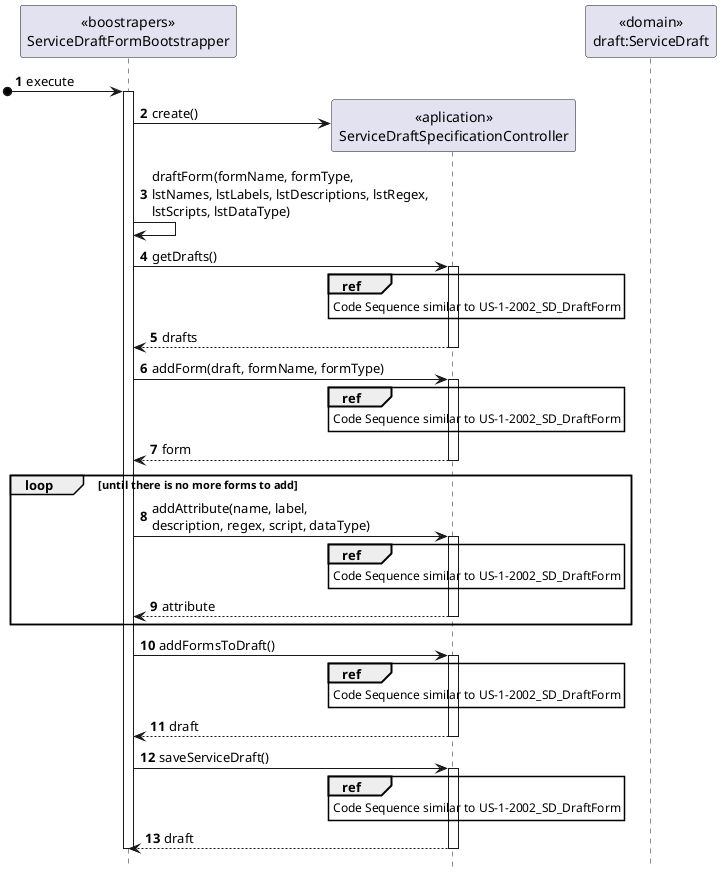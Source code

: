 @startuml
autonumber
hide footbox

participant "<<boostrapers>>\nServiceDraftFormBootstrapper" as BOOT
participant "<<aplication>>\nServiceDraftSpecificationController" as CTRL
participant "<<domain>>\ndraft:ServiceDraft" as SER

[o-> BOOT : execute

activate BOOT
BOOT -> CTRL** : create()

BOOT -> BOOT : draftForm(formName, formType, \nlstNames, lstLabels, lstDescriptions, lstRegex, \nlstScripts, lstDataType)

BOOT -> CTRL : getDrafts()
activate CTRL
ref over CTRL
Code Sequence similar to US-1-2002_SD_DraftForm
end ref
CTRL --> BOOT : drafts
deactivate CTRL

BOOT -> CTRL : addForm(draft, formName, formType)
activate CTRL
ref over CTRL
Code Sequence similar to US-1-2002_SD_DraftForm
end ref
CTRL --> BOOT : form
deactivate CTRL

loop until there is no more forms to add
BOOT -> CTRL : addAttribute(name, label, \ndescription, regex, script, dataType)
activate CTRL
ref over CTRL
Code Sequence similar to US-1-2002_SD_DraftForm
end ref
CTRL --> BOOT : attribute
deactivate CTRL
end

BOOT -> CTRL : addFormsToDraft()
activate CTRL
ref over CTRL
Code Sequence similar to US-1-2002_SD_DraftForm
end ref
CTRL --> BOOT : draft
deactivate CTRL

BOOT -> CTRL : saveServiceDraft()
activate CTRL
ref over CTRL
Code Sequence similar to US-1-2002_SD_DraftForm
end ref
CTRL --> BOOT : draft
deactivate CTRL
deactivate BOOT

@enduml